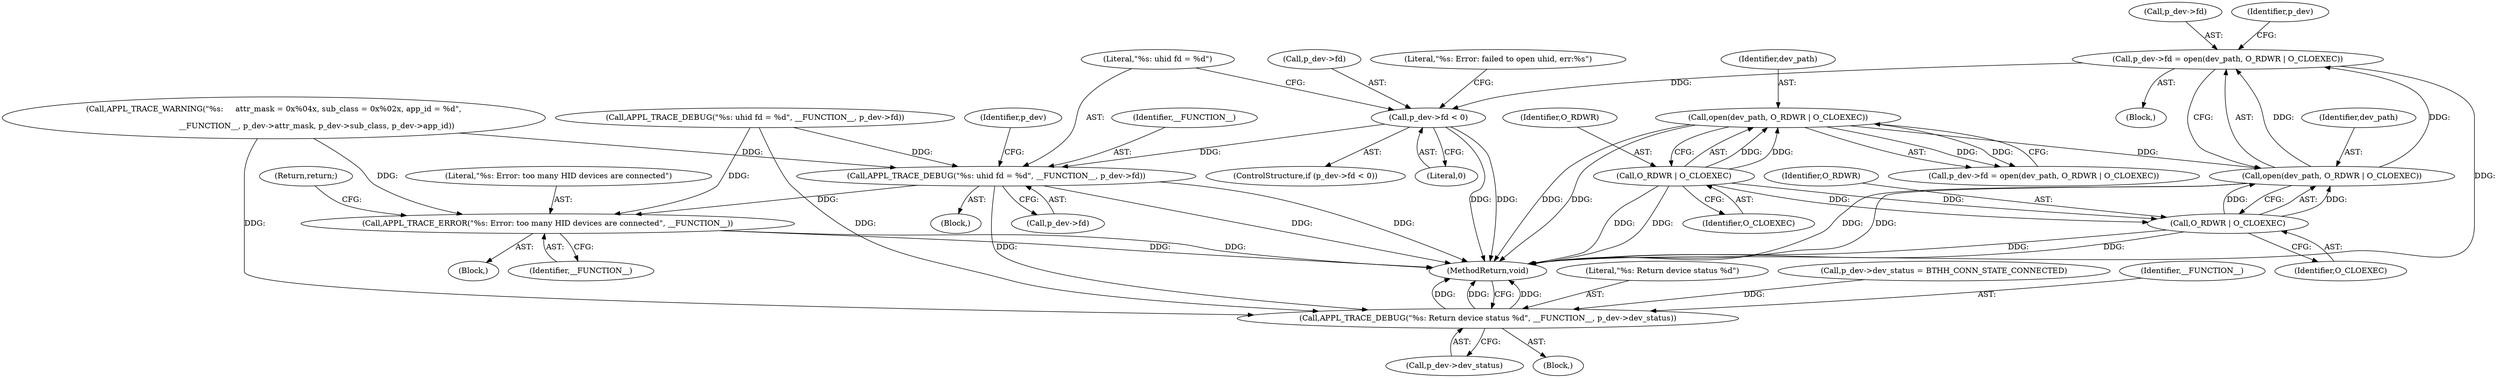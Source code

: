 digraph "0_Android_472271b153c5dc53c28beac55480a8d8434b2d5c_7@API" {
"1000323" [label="(Call,p_dev->fd = open(dev_path, O_RDWR | O_CLOEXEC))"];
"1000327" [label="(Call,open(dev_path, O_RDWR | O_CLOEXEC))"];
"1000219" [label="(Call,open(dev_path, O_RDWR | O_CLOEXEC))"];
"1000221" [label="(Call,O_RDWR | O_CLOEXEC)"];
"1000329" [label="(Call,O_RDWR | O_CLOEXEC)"];
"1000333" [label="(Call,p_dev->fd < 0)"];
"1000347" [label="(Call,APPL_TRACE_DEBUG(\"%s: uhid fd = %d\", __FUNCTION__, p_dev->fd))"];
"1000371" [label="(Call,APPL_TRACE_ERROR(\"%s: Error: too many HID devices are connected\", __FUNCTION__))"];
"1000380" [label="(Call,APPL_TRACE_DEBUG(\"%s: Return device status %d\", __FUNCTION__, p_dev->dev_status))"];
"1000330" [label="(Identifier,O_RDWR)"];
"1000348" [label="(Literal,\"%s: uhid fd = %d\")"];
"1000285" [label="(Block,)"];
"1000372" [label="(Literal,\"%s: Error: too many HID devices are connected\")"];
"1000329" [label="(Call,O_RDWR | O_CLOEXEC)"];
"1000220" [label="(Identifier,dev_path)"];
"1000324" [label="(Call,p_dev->fd)"];
"1000383" [label="(Call,p_dev->dev_status)"];
"1000380" [label="(Call,APPL_TRACE_DEBUG(\"%s: Return device status %d\", __FUNCTION__, p_dev->dev_status))"];
"1000386" [label="(MethodReturn,void)"];
"1000333" [label="(Call,p_dev->fd < 0)"];
"1000381" [label="(Literal,\"%s: Return device status %d\")"];
"1000337" [label="(Literal,0)"];
"1000335" [label="(Identifier,p_dev)"];
"1000105" [label="(Block,)"];
"1000219" [label="(Call,open(dev_path, O_RDWR | O_CLOEXEC))"];
"1000327" [label="(Call,open(dev_path, O_RDWR | O_CLOEXEC))"];
"1000374" [label="(Return,return;)"];
"1000328" [label="(Identifier,dev_path)"];
"1000375" [label="(Call,p_dev->dev_status = BTHH_CONN_STATE_CONNECTED)"];
"1000370" [label="(Block,)"];
"1000382" [label="(Identifier,__FUNCTION__)"];
"1000332" [label="(ControlStructure,if (p_dev->fd < 0))"];
"1000221" [label="(Call,O_RDWR | O_CLOEXEC)"];
"1000323" [label="(Call,p_dev->fd = open(dev_path, O_RDWR | O_CLOEXEC))"];
"1000373" [label="(Identifier,__FUNCTION__)"];
"1000215" [label="(Call,p_dev->fd = open(dev_path, O_RDWR | O_CLOEXEC))"];
"1000346" [label="(Block,)"];
"1000331" [label="(Identifier,O_CLOEXEC)"];
"1000196" [label="(Call,APPL_TRACE_WARNING(\"%s:     attr_mask = 0x%04x, sub_class = 0x%02x, app_id = %d\",\n\n                                   __FUNCTION__, p_dev->attr_mask, p_dev->sub_class, p_dev->app_id))"];
"1000371" [label="(Call,APPL_TRACE_ERROR(\"%s: Error: too many HID devices are connected\", __FUNCTION__))"];
"1000349" [label="(Identifier,__FUNCTION__)"];
"1000238" [label="(Call,APPL_TRACE_DEBUG(\"%s: uhid fd = %d\", __FUNCTION__, p_dev->fd))"];
"1000350" [label="(Call,p_dev->fd)"];
"1000223" [label="(Identifier,O_CLOEXEC)"];
"1000340" [label="(Literal,\"%s: Error: failed to open uhid, err:%s\")"];
"1000334" [label="(Call,p_dev->fd)"];
"1000355" [label="(Identifier,p_dev)"];
"1000222" [label="(Identifier,O_RDWR)"];
"1000347" [label="(Call,APPL_TRACE_DEBUG(\"%s: uhid fd = %d\", __FUNCTION__, p_dev->fd))"];
"1000323" -> "1000285"  [label="AST: "];
"1000323" -> "1000327"  [label="CFG: "];
"1000324" -> "1000323"  [label="AST: "];
"1000327" -> "1000323"  [label="AST: "];
"1000335" -> "1000323"  [label="CFG: "];
"1000323" -> "1000386"  [label="DDG: "];
"1000327" -> "1000323"  [label="DDG: "];
"1000327" -> "1000323"  [label="DDG: "];
"1000323" -> "1000333"  [label="DDG: "];
"1000327" -> "1000329"  [label="CFG: "];
"1000328" -> "1000327"  [label="AST: "];
"1000329" -> "1000327"  [label="AST: "];
"1000327" -> "1000386"  [label="DDG: "];
"1000327" -> "1000386"  [label="DDG: "];
"1000219" -> "1000327"  [label="DDG: "];
"1000329" -> "1000327"  [label="DDG: "];
"1000329" -> "1000327"  [label="DDG: "];
"1000219" -> "1000215"  [label="AST: "];
"1000219" -> "1000221"  [label="CFG: "];
"1000220" -> "1000219"  [label="AST: "];
"1000221" -> "1000219"  [label="AST: "];
"1000215" -> "1000219"  [label="CFG: "];
"1000219" -> "1000386"  [label="DDG: "];
"1000219" -> "1000386"  [label="DDG: "];
"1000219" -> "1000215"  [label="DDG: "];
"1000219" -> "1000215"  [label="DDG: "];
"1000221" -> "1000219"  [label="DDG: "];
"1000221" -> "1000219"  [label="DDG: "];
"1000221" -> "1000223"  [label="CFG: "];
"1000222" -> "1000221"  [label="AST: "];
"1000223" -> "1000221"  [label="AST: "];
"1000221" -> "1000386"  [label="DDG: "];
"1000221" -> "1000386"  [label="DDG: "];
"1000221" -> "1000329"  [label="DDG: "];
"1000221" -> "1000329"  [label="DDG: "];
"1000329" -> "1000331"  [label="CFG: "];
"1000330" -> "1000329"  [label="AST: "];
"1000331" -> "1000329"  [label="AST: "];
"1000329" -> "1000386"  [label="DDG: "];
"1000329" -> "1000386"  [label="DDG: "];
"1000333" -> "1000332"  [label="AST: "];
"1000333" -> "1000337"  [label="CFG: "];
"1000334" -> "1000333"  [label="AST: "];
"1000337" -> "1000333"  [label="AST: "];
"1000340" -> "1000333"  [label="CFG: "];
"1000348" -> "1000333"  [label="CFG: "];
"1000333" -> "1000386"  [label="DDG: "];
"1000333" -> "1000386"  [label="DDG: "];
"1000333" -> "1000347"  [label="DDG: "];
"1000347" -> "1000346"  [label="AST: "];
"1000347" -> "1000350"  [label="CFG: "];
"1000348" -> "1000347"  [label="AST: "];
"1000349" -> "1000347"  [label="AST: "];
"1000350" -> "1000347"  [label="AST: "];
"1000355" -> "1000347"  [label="CFG: "];
"1000347" -> "1000386"  [label="DDG: "];
"1000347" -> "1000386"  [label="DDG: "];
"1000238" -> "1000347"  [label="DDG: "];
"1000196" -> "1000347"  [label="DDG: "];
"1000347" -> "1000371"  [label="DDG: "];
"1000347" -> "1000380"  [label="DDG: "];
"1000371" -> "1000370"  [label="AST: "];
"1000371" -> "1000373"  [label="CFG: "];
"1000372" -> "1000371"  [label="AST: "];
"1000373" -> "1000371"  [label="AST: "];
"1000374" -> "1000371"  [label="CFG: "];
"1000371" -> "1000386"  [label="DDG: "];
"1000371" -> "1000386"  [label="DDG: "];
"1000238" -> "1000371"  [label="DDG: "];
"1000196" -> "1000371"  [label="DDG: "];
"1000380" -> "1000105"  [label="AST: "];
"1000380" -> "1000383"  [label="CFG: "];
"1000381" -> "1000380"  [label="AST: "];
"1000382" -> "1000380"  [label="AST: "];
"1000383" -> "1000380"  [label="AST: "];
"1000386" -> "1000380"  [label="CFG: "];
"1000380" -> "1000386"  [label="DDG: "];
"1000380" -> "1000386"  [label="DDG: "];
"1000380" -> "1000386"  [label="DDG: "];
"1000238" -> "1000380"  [label="DDG: "];
"1000196" -> "1000380"  [label="DDG: "];
"1000375" -> "1000380"  [label="DDG: "];
}
